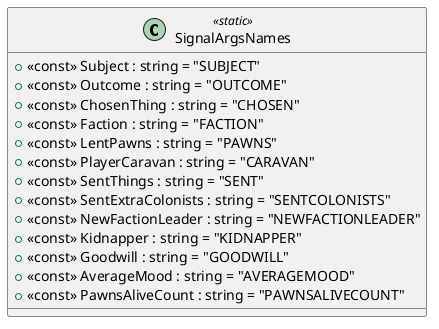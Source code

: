 @startuml
class SignalArgsNames <<static>> {
    + <<const>> Subject : string = "SUBJECT"
    + <<const>> Outcome : string = "OUTCOME"
    + <<const>> ChosenThing : string = "CHOSEN"
    + <<const>> Faction : string = "FACTION"
    + <<const>> LentPawns : string = "PAWNS"
    + <<const>> PlayerCaravan : string = "CARAVAN"
    + <<const>> SentThings : string = "SENT"
    + <<const>> SentExtraColonists : string = "SENTCOLONISTS"
    + <<const>> NewFactionLeader : string = "NEWFACTIONLEADER"
    + <<const>> Kidnapper : string = "KIDNAPPER"
    + <<const>> Goodwill : string = "GOODWILL"
    + <<const>> AverageMood : string = "AVERAGEMOOD"
    + <<const>> PawnsAliveCount : string = "PAWNSALIVECOUNT"
}
@enduml
